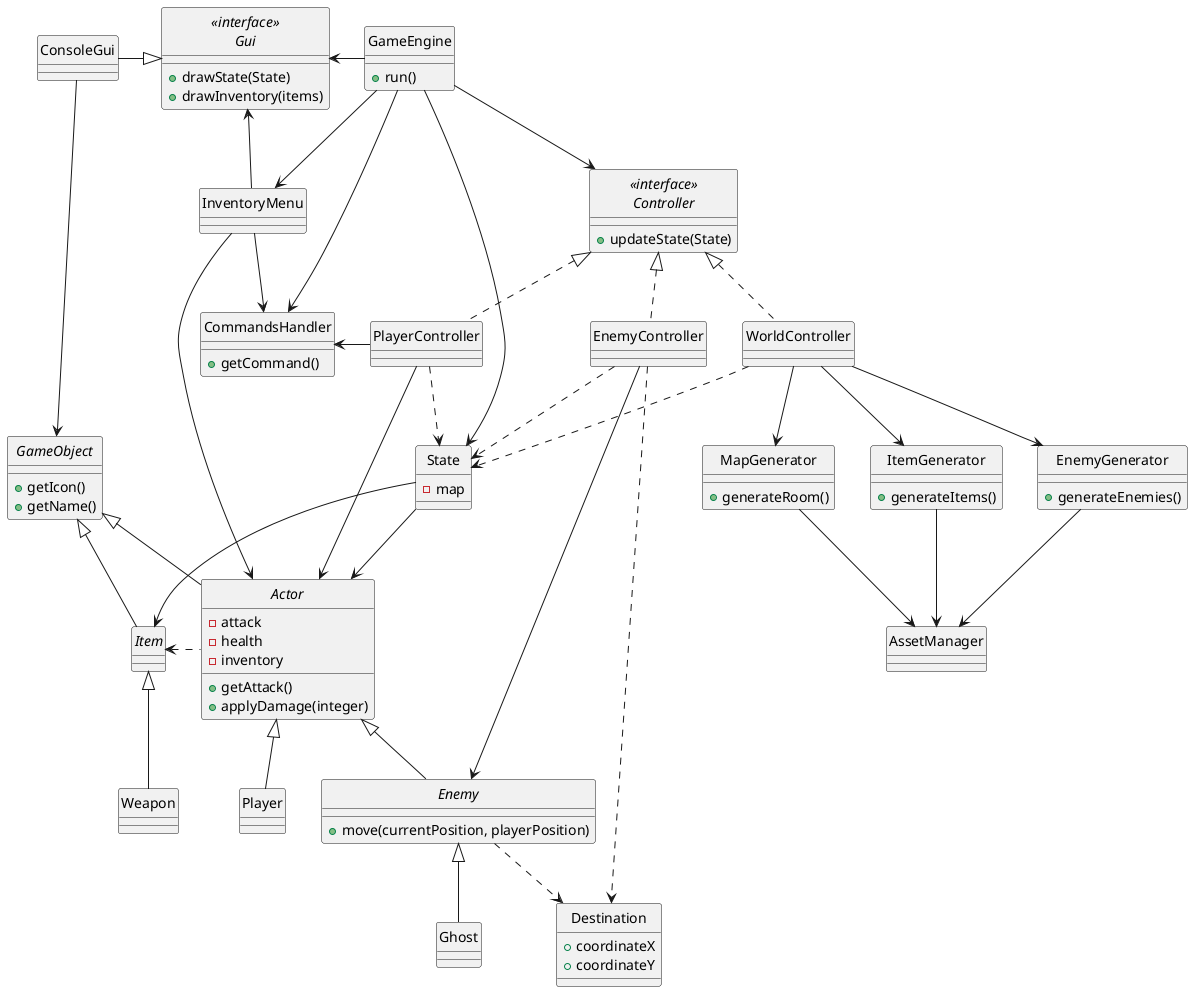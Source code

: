 @startuml
skinparam style strictuml

"<<interface>>\nGui"  <- GameEngine

interface "<<interface>>\nGui" {
+drawState(State)
+drawInventory(items)
}

ConsoleGui -|> "<<interface>>\nGui"
class ConsoleGui {
}

class CommandsHandler {
+getCommand()
}

class GameEngine {
'-inventoryMenuOpened
+run()
}


GameEngine --> "<<interface>>\nController"
GameEngine -> CommandsHandler
GameEngine --> State


abstract class GameObject {
+getIcon()
+getName()
}

GameObject <|-- Actor
GameObject <|-- Item
abstract class Item {
}



State --> Item
Item <|-- Weapon
class Weapon {
}

'abstract class GameObject {
'}

'GameObject <|-- Actor
abstract class Actor {
-attack
-health
-inventory
+getAttack()
+applyDamage(integer)
}


'"<<interface>>\nController"
interface "<<interface>>\nController" {
+updateState(State)
}

"<<interface>>\nController" <|.. EnemyController
EnemyController ..> State
EnemyController ---> Enemy
EnemyController ...> Destination
class EnemyController {
}

"<<interface>>\nController" <|.. WorldController
WorldController ..> State
'WorldController ..> Item
class WorldController {
}

"<<interface>>\nController" <|.. PlayerController
PlayerController ..> State
PlayerController --> Actor
class PlayerController {
}
CommandsHandler <- PlayerController


GameEngine --> InventoryMenu
InventoryMenu --> Actor
InventoryMenu --> CommandsHandler
InventoryMenu --> "<<interface>>\nGui"
ConsoleGui ---> GameObject
class InventoryMenu {
}

State --> Actor

Actor <|-- Player
class Player {
}

Item <. Actor

Actor <|-- Enemy
abstract class Enemy {
+move(currentPosition, playerPosition)
}

Enemy ..> Destination
class Destination {
+coordinateX
+coordinateY
}

Enemy <|-- Ghost
class Ghost {
}

class State {
-map
}


class AssetManager {
}

WorldController --> ItemGenerator
WorldController --> EnemyGenerator
WorldController --> MapGenerator
MapGenerator --> AssetManager

class ItemGenerator {
+generateItems()
}
'ItemGenerator ..> Item
ItemGenerator --> AssetManager

class EnemyGenerator {
+generateEnemies()
}
'EnemyGenerator ..> Enemy
EnemyGenerator --> AssetManager
class MapGenerator {
+generateRoom()
}

@enduml
